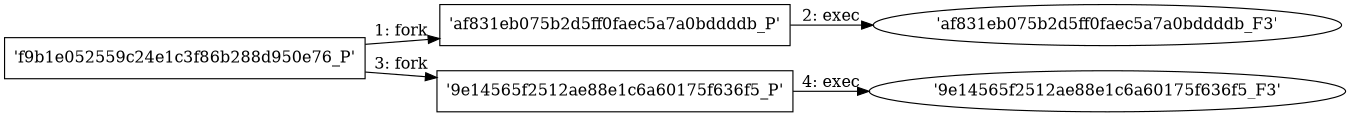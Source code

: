digraph "D:\Learning\Paper\apt\基于CTI的攻击预警\Dataset\攻击图\ASGfromALLCTI\Trust in Computing Survey, Part 2 Less Than Half of Developers Use a Security Development Process.dot" {
rankdir="LR"
size="9"
fixedsize="false"
splines="true"
nodesep=0.3
ranksep=0
fontsize=10
overlap="scalexy"
engine= "neato"
	"'f9b1e052559c24e1c3f86b288d950e76_P'" [node_type=Process shape=box]
	"'af831eb075b2d5ff0faec5a7a0bddddb_P'" [node_type=Process shape=box]
	"'f9b1e052559c24e1c3f86b288d950e76_P'" -> "'af831eb075b2d5ff0faec5a7a0bddddb_P'" [label="1: fork"]
	"'af831eb075b2d5ff0faec5a7a0bddddb_P'" [node_type=Process shape=box]
	"'af831eb075b2d5ff0faec5a7a0bddddb_F3'" [node_type=File shape=ellipse]
	"'af831eb075b2d5ff0faec5a7a0bddddb_P'" -> "'af831eb075b2d5ff0faec5a7a0bddddb_F3'" [label="2: exec"]
	"'f9b1e052559c24e1c3f86b288d950e76_P'" [node_type=Process shape=box]
	"'9e14565f2512ae88e1c6a60175f636f5_P'" [node_type=Process shape=box]
	"'f9b1e052559c24e1c3f86b288d950e76_P'" -> "'9e14565f2512ae88e1c6a60175f636f5_P'" [label="3: fork"]
	"'9e14565f2512ae88e1c6a60175f636f5_P'" [node_type=Process shape=box]
	"'9e14565f2512ae88e1c6a60175f636f5_F3'" [node_type=File shape=ellipse]
	"'9e14565f2512ae88e1c6a60175f636f5_P'" -> "'9e14565f2512ae88e1c6a60175f636f5_F3'" [label="4: exec"]
}
